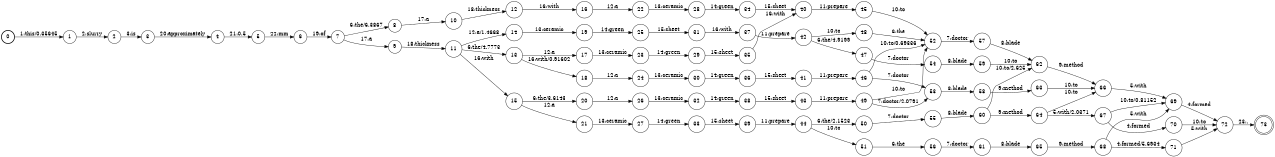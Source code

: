 digraph FST {
rankdir = LR;
size = "8.5,11";
label = "";
center = 1;
orientation = Portrait;
ranksep = "0.4";
nodesep = "0.25";
0 [label = "0", shape = circle, style = bold, fontsize = 14]
	0 -> 1 [label = "1:this/0.35645", fontsize = 14];
1 [label = "1", shape = circle, style = solid, fontsize = 14]
	1 -> 2 [label = "2:slurry", fontsize = 14];
2 [label = "2", shape = circle, style = solid, fontsize = 14]
	2 -> 3 [label = "3:is", fontsize = 14];
3 [label = "3", shape = circle, style = solid, fontsize = 14]
	3 -> 4 [label = "20:approximately", fontsize = 14];
4 [label = "4", shape = circle, style = solid, fontsize = 14]
	4 -> 5 [label = "21:0.5", fontsize = 14];
5 [label = "5", shape = circle, style = solid, fontsize = 14]
	5 -> 6 [label = "22:mm", fontsize = 14];
6 [label = "6", shape = circle, style = solid, fontsize = 14]
	6 -> 7 [label = "19:of", fontsize = 14];
7 [label = "7", shape = circle, style = solid, fontsize = 14]
	7 -> 8 [label = "6:the/6.3867", fontsize = 14];
	7 -> 9 [label = "17:a", fontsize = 14];
8 [label = "8", shape = circle, style = solid, fontsize = 14]
	8 -> 10 [label = "17:a", fontsize = 14];
9 [label = "9", shape = circle, style = solid, fontsize = 14]
	9 -> 11 [label = "18:thickness", fontsize = 14];
10 [label = "10", shape = circle, style = solid, fontsize = 14]
	10 -> 12 [label = "18:thickness", fontsize = 14];
11 [label = "11", shape = circle, style = solid, fontsize = 14]
	11 -> 13 [label = "6:the/4.7773", fontsize = 14];
	11 -> 15 [label = "16:with", fontsize = 14];
	11 -> 14 [label = "12:a/1.4668", fontsize = 14];
12 [label = "12", shape = circle, style = solid, fontsize = 14]
	12 -> 16 [label = "16:with", fontsize = 14];
13 [label = "13", shape = circle, style = solid, fontsize = 14]
	13 -> 18 [label = "16:with/0.91602", fontsize = 14];
	13 -> 17 [label = "12:a", fontsize = 14];
14 [label = "14", shape = circle, style = solid, fontsize = 14]
	14 -> 19 [label = "13:ceramic", fontsize = 14];
15 [label = "15", shape = circle, style = solid, fontsize = 14]
	15 -> 20 [label = "6:the/3.6143", fontsize = 14];
	15 -> 21 [label = "12:a", fontsize = 14];
16 [label = "16", shape = circle, style = solid, fontsize = 14]
	16 -> 22 [label = "12:a", fontsize = 14];
17 [label = "17", shape = circle, style = solid, fontsize = 14]
	17 -> 23 [label = "13:ceramic", fontsize = 14];
18 [label = "18", shape = circle, style = solid, fontsize = 14]
	18 -> 24 [label = "12:a", fontsize = 14];
19 [label = "19", shape = circle, style = solid, fontsize = 14]
	19 -> 25 [label = "14:green", fontsize = 14];
20 [label = "20", shape = circle, style = solid, fontsize = 14]
	20 -> 26 [label = "12:a", fontsize = 14];
21 [label = "21", shape = circle, style = solid, fontsize = 14]
	21 -> 27 [label = "13:ceramic", fontsize = 14];
22 [label = "22", shape = circle, style = solid, fontsize = 14]
	22 -> 28 [label = "13:ceramic", fontsize = 14];
23 [label = "23", shape = circle, style = solid, fontsize = 14]
	23 -> 29 [label = "14:green", fontsize = 14];
24 [label = "24", shape = circle, style = solid, fontsize = 14]
	24 -> 30 [label = "13:ceramic", fontsize = 14];
25 [label = "25", shape = circle, style = solid, fontsize = 14]
	25 -> 31 [label = "15:sheet", fontsize = 14];
26 [label = "26", shape = circle, style = solid, fontsize = 14]
	26 -> 32 [label = "13:ceramic", fontsize = 14];
27 [label = "27", shape = circle, style = solid, fontsize = 14]
	27 -> 33 [label = "14:green", fontsize = 14];
28 [label = "28", shape = circle, style = solid, fontsize = 14]
	28 -> 34 [label = "14:green", fontsize = 14];
29 [label = "29", shape = circle, style = solid, fontsize = 14]
	29 -> 35 [label = "15:sheet", fontsize = 14];
30 [label = "30", shape = circle, style = solid, fontsize = 14]
	30 -> 36 [label = "14:green", fontsize = 14];
31 [label = "31", shape = circle, style = solid, fontsize = 14]
	31 -> 37 [label = "16:with", fontsize = 14];
32 [label = "32", shape = circle, style = solid, fontsize = 14]
	32 -> 38 [label = "14:green", fontsize = 14];
33 [label = "33", shape = circle, style = solid, fontsize = 14]
	33 -> 39 [label = "15:sheet", fontsize = 14];
34 [label = "34", shape = circle, style = solid, fontsize = 14]
	34 -> 40 [label = "15:sheet", fontsize = 14];
35 [label = "35", shape = circle, style = solid, fontsize = 14]
	35 -> 40 [label = "16:with", fontsize = 14];
36 [label = "36", shape = circle, style = solid, fontsize = 14]
	36 -> 41 [label = "15:sheet", fontsize = 14];
37 [label = "37", shape = circle, style = solid, fontsize = 14]
	37 -> 42 [label = "11:prepare", fontsize = 14];
38 [label = "38", shape = circle, style = solid, fontsize = 14]
	38 -> 43 [label = "15:sheet", fontsize = 14];
39 [label = "39", shape = circle, style = solid, fontsize = 14]
	39 -> 44 [label = "11:prepare", fontsize = 14];
40 [label = "40", shape = circle, style = solid, fontsize = 14]
	40 -> 45 [label = "11:prepare", fontsize = 14];
41 [label = "41", shape = circle, style = solid, fontsize = 14]
	41 -> 46 [label = "11:prepare", fontsize = 14];
42 [label = "42", shape = circle, style = solid, fontsize = 14]
	42 -> 47 [label = "6:the/4.9199", fontsize = 14];
	42 -> 48 [label = "10:to", fontsize = 14];
43 [label = "43", shape = circle, style = solid, fontsize = 14]
	43 -> 49 [label = "11:prepare", fontsize = 14];
44 [label = "44", shape = circle, style = solid, fontsize = 14]
	44 -> 50 [label = "6:the/2.1523", fontsize = 14];
	44 -> 51 [label = "10:to", fontsize = 14];
45 [label = "45", shape = circle, style = solid, fontsize = 14]
	45 -> 52 [label = "10:to", fontsize = 14];
46 [label = "46", shape = circle, style = solid, fontsize = 14]
	46 -> 53 [label = "7:doctor", fontsize = 14];
	46 -> 52 [label = "10:to/0.69336", fontsize = 14];
47 [label = "47", shape = circle, style = solid, fontsize = 14]
	47 -> 54 [label = "7:doctor", fontsize = 14];
48 [label = "48", shape = circle, style = solid, fontsize = 14]
	48 -> 52 [label = "6:the", fontsize = 14];
49 [label = "49", shape = circle, style = solid, fontsize = 14]
	49 -> 53 [label = "7:doctor/2.0791", fontsize = 14];
	49 -> 52 [label = "10:to", fontsize = 14];
50 [label = "50", shape = circle, style = solid, fontsize = 14]
	50 -> 55 [label = "7:doctor", fontsize = 14];
51 [label = "51", shape = circle, style = solid, fontsize = 14]
	51 -> 56 [label = "6:the", fontsize = 14];
52 [label = "52", shape = circle, style = solid, fontsize = 14]
	52 -> 57 [label = "7:doctor", fontsize = 14];
53 [label = "53", shape = circle, style = solid, fontsize = 14]
	53 -> 58 [label = "8:blade", fontsize = 14];
54 [label = "54", shape = circle, style = solid, fontsize = 14]
	54 -> 59 [label = "8:blade", fontsize = 14];
55 [label = "55", shape = circle, style = solid, fontsize = 14]
	55 -> 60 [label = "8:blade", fontsize = 14];
56 [label = "56", shape = circle, style = solid, fontsize = 14]
	56 -> 61 [label = "7:doctor", fontsize = 14];
57 [label = "57", shape = circle, style = solid, fontsize = 14]
	57 -> 62 [label = "8:blade", fontsize = 14];
58 [label = "58", shape = circle, style = solid, fontsize = 14]
	58 -> 63 [label = "9:method", fontsize = 14];
59 [label = "59", shape = circle, style = solid, fontsize = 14]
	59 -> 62 [label = "10:to", fontsize = 14];
60 [label = "60", shape = circle, style = solid, fontsize = 14]
	60 -> 64 [label = "9:method", fontsize = 14];
	60 -> 62 [label = "10:to/2.625", fontsize = 14];
61 [label = "61", shape = circle, style = solid, fontsize = 14]
	61 -> 65 [label = "8:blade", fontsize = 14];
62 [label = "62", shape = circle, style = solid, fontsize = 14]
	62 -> 66 [label = "9:method", fontsize = 14];
63 [label = "63", shape = circle, style = solid, fontsize = 14]
	63 -> 66 [label = "10:to", fontsize = 14];
64 [label = "64", shape = circle, style = solid, fontsize = 14]
	64 -> 66 [label = "10:to", fontsize = 14];
	64 -> 67 [label = "5:with/2.0371", fontsize = 14];
65 [label = "65", shape = circle, style = solid, fontsize = 14]
	65 -> 68 [label = "9:method", fontsize = 14];
66 [label = "66", shape = circle, style = solid, fontsize = 14]
	66 -> 69 [label = "5:with", fontsize = 14];
67 [label = "67", shape = circle, style = solid, fontsize = 14]
	67 -> 70 [label = "4:formed", fontsize = 14];
	67 -> 69 [label = "10:to/0.81152", fontsize = 14];
68 [label = "68", shape = circle, style = solid, fontsize = 14]
	68 -> 71 [label = "4:formed/5.6934", fontsize = 14];
	68 -> 69 [label = "5:with", fontsize = 14];
69 [label = "69", shape = circle, style = solid, fontsize = 14]
	69 -> 72 [label = "4:formed", fontsize = 14];
70 [label = "70", shape = circle, style = solid, fontsize = 14]
	70 -> 72 [label = "10:to", fontsize = 14];
71 [label = "71", shape = circle, style = solid, fontsize = 14]
	71 -> 72 [label = "5:with", fontsize = 14];
72 [label = "72", shape = circle, style = solid, fontsize = 14]
	72 -> 73 [label = "23:.", fontsize = 14];
73 [label = "73", shape = doublecircle, style = solid, fontsize = 14]
}
